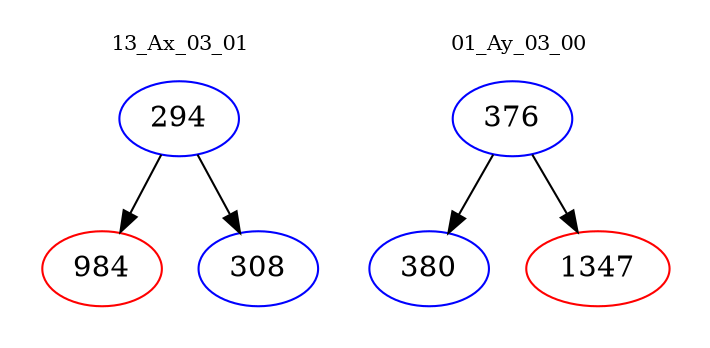 digraph{
subgraph cluster_0 {
color = white
label = "13_Ax_03_01";
fontsize=10;
T0_294 [label="294", color="blue"]
T0_294 -> T0_984 [color="black"]
T0_984 [label="984", color="red"]
T0_294 -> T0_308 [color="black"]
T0_308 [label="308", color="blue"]
}
subgraph cluster_1 {
color = white
label = "01_Ay_03_00";
fontsize=10;
T1_376 [label="376", color="blue"]
T1_376 -> T1_380 [color="black"]
T1_380 [label="380", color="blue"]
T1_376 -> T1_1347 [color="black"]
T1_1347 [label="1347", color="red"]
}
}
